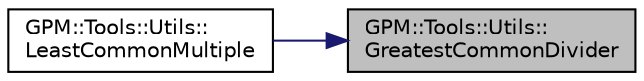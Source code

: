 digraph "GPM::Tools::Utils::GreatestCommonDivider"
{
 // INTERACTIVE_SVG=YES
 // LATEX_PDF_SIZE
  edge [fontname="Helvetica",fontsize="10",labelfontname="Helvetica",labelfontsize="10"];
  node [fontname="Helvetica",fontsize="10",shape=record];
  rankdir="RL";
  Node72 [label="GPM::Tools::Utils::\lGreatestCommonDivider",height=0.2,width=0.4,color="black", fillcolor="grey75", style="filled", fontcolor="black",tooltip="Return the greatest common divider of the two given integers."];
  Node72 -> Node73 [dir="back",color="midnightblue",fontsize="10",style="solid",fontname="Helvetica"];
  Node73 [label="GPM::Tools::Utils::\lLeastCommonMultiple",height=0.2,width=0.4,color="black", fillcolor="white", style="filled",URL="$class_g_p_m_1_1_tools_1_1_utils.html#a3a20b28872cd4a985ece05b76d1c04a4",tooltip="Return the smallest common divider of the two given integers."];
}
